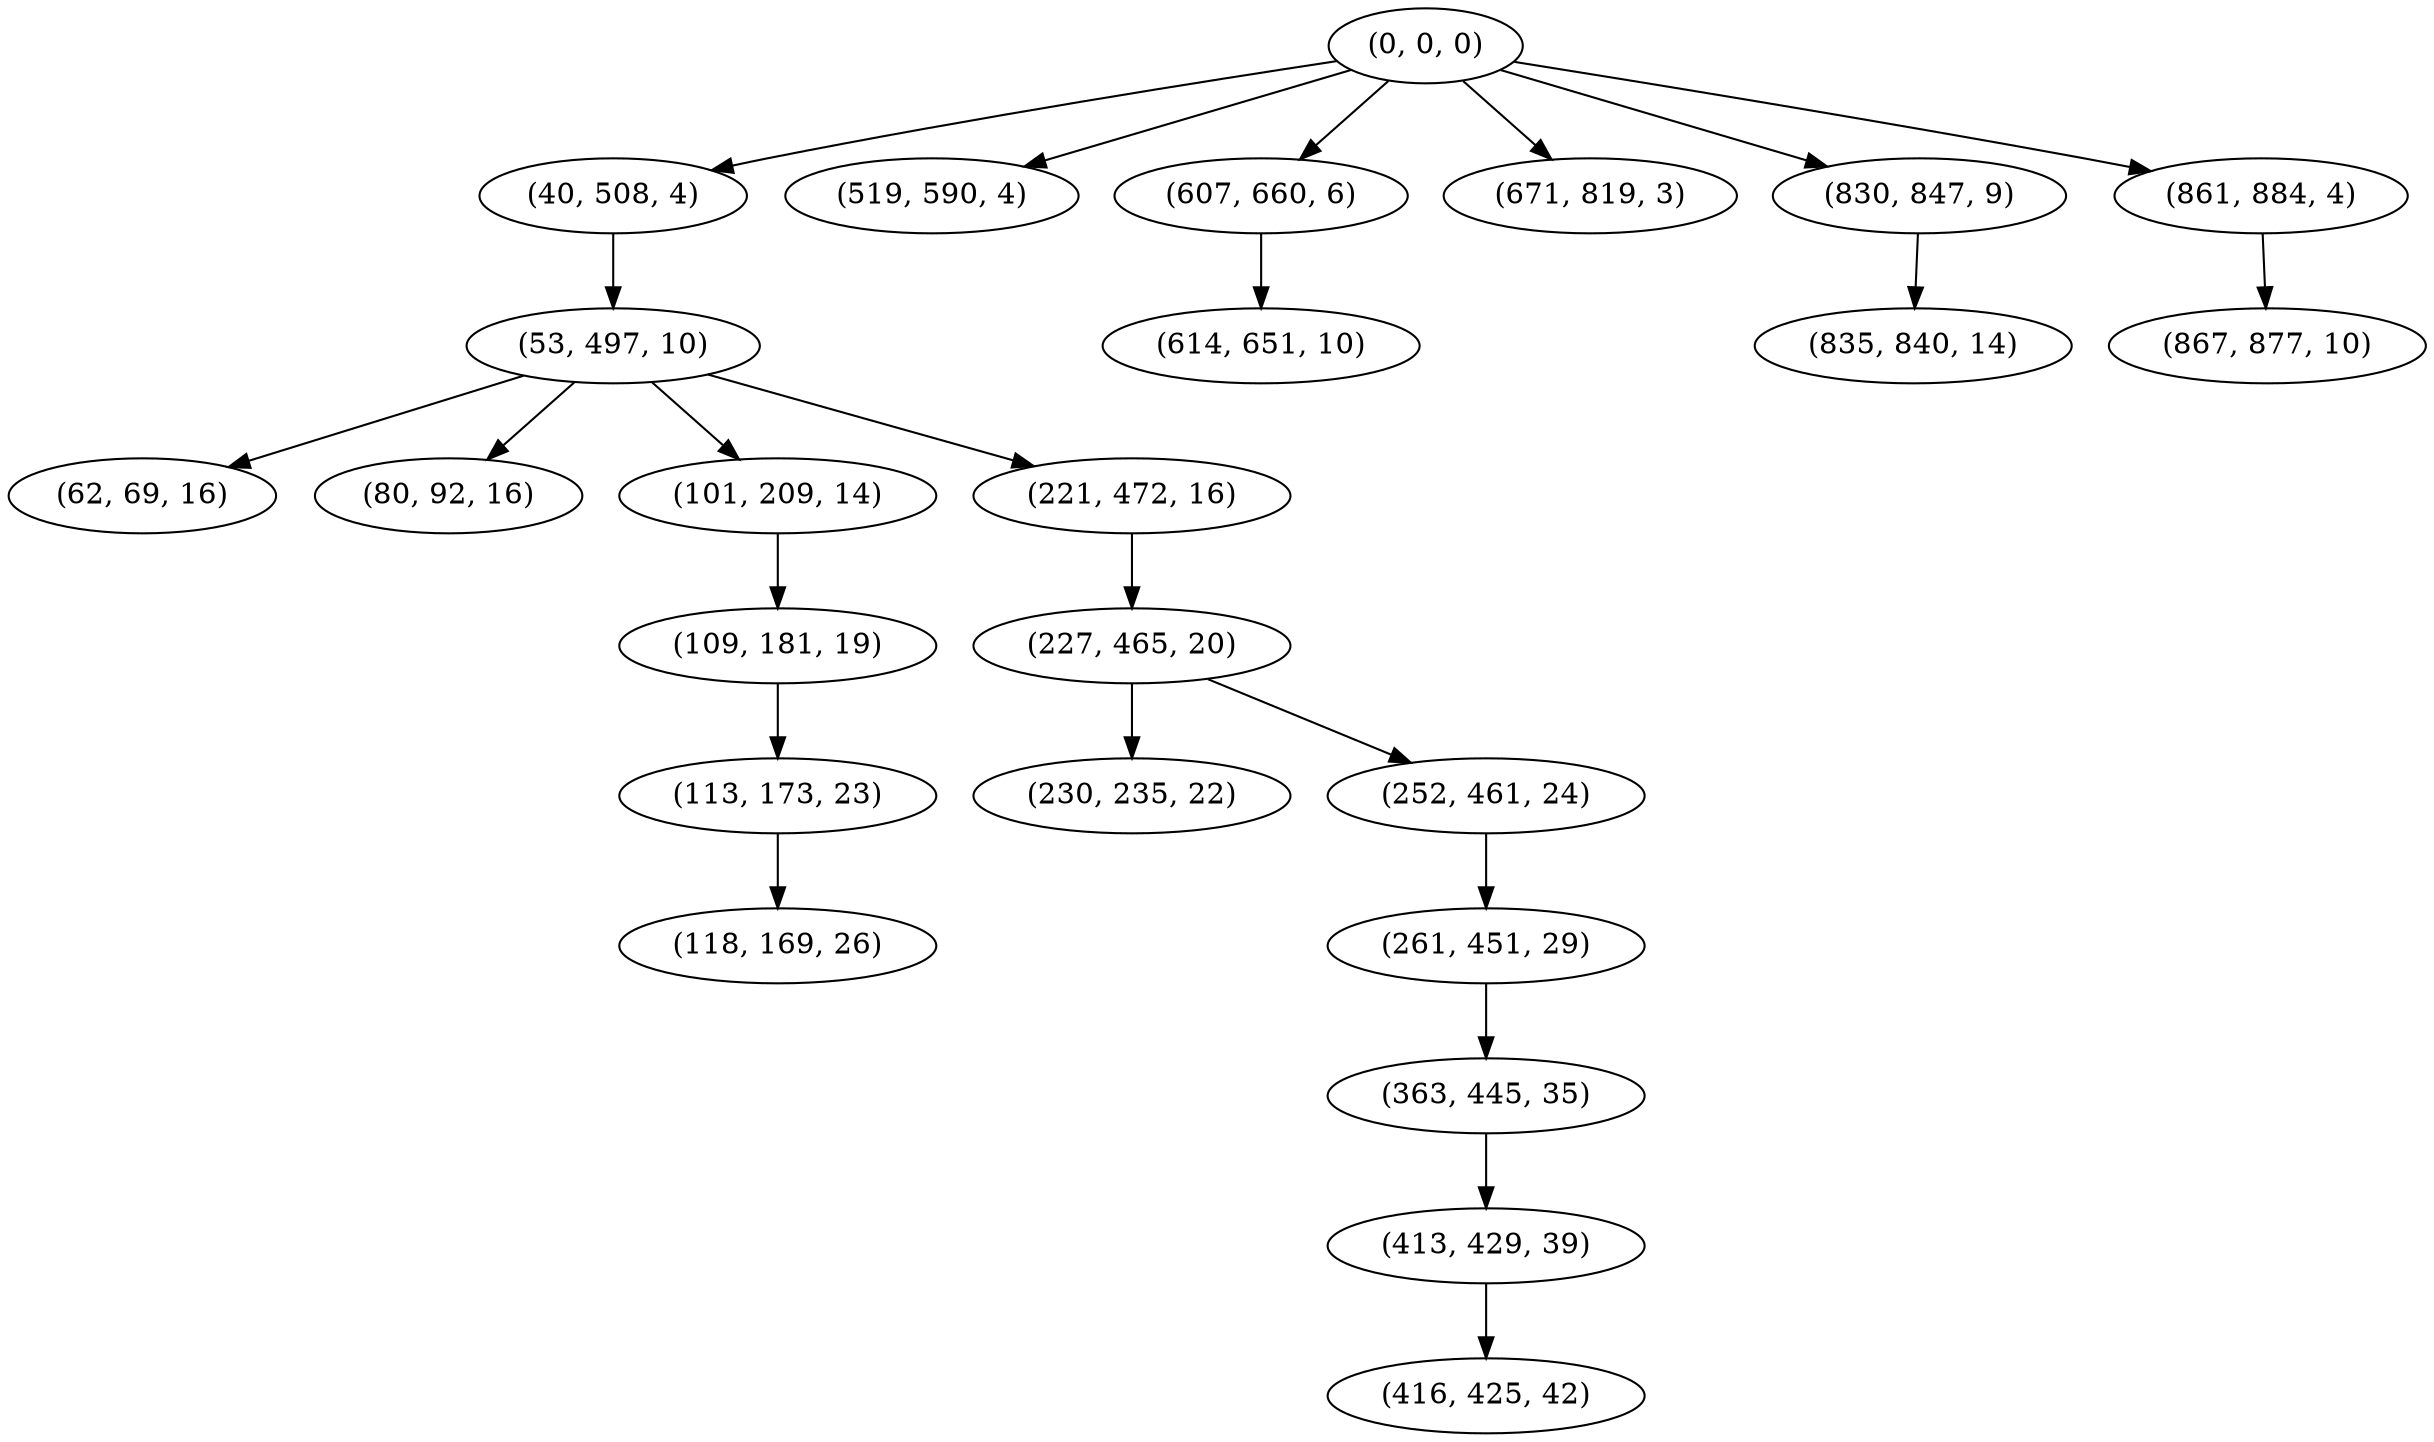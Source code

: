 digraph tree {
    "(0, 0, 0)";
    "(40, 508, 4)";
    "(53, 497, 10)";
    "(62, 69, 16)";
    "(80, 92, 16)";
    "(101, 209, 14)";
    "(109, 181, 19)";
    "(113, 173, 23)";
    "(118, 169, 26)";
    "(221, 472, 16)";
    "(227, 465, 20)";
    "(230, 235, 22)";
    "(252, 461, 24)";
    "(261, 451, 29)";
    "(363, 445, 35)";
    "(413, 429, 39)";
    "(416, 425, 42)";
    "(519, 590, 4)";
    "(607, 660, 6)";
    "(614, 651, 10)";
    "(671, 819, 3)";
    "(830, 847, 9)";
    "(835, 840, 14)";
    "(861, 884, 4)";
    "(867, 877, 10)";
    "(0, 0, 0)" -> "(40, 508, 4)";
    "(0, 0, 0)" -> "(519, 590, 4)";
    "(0, 0, 0)" -> "(607, 660, 6)";
    "(0, 0, 0)" -> "(671, 819, 3)";
    "(0, 0, 0)" -> "(830, 847, 9)";
    "(0, 0, 0)" -> "(861, 884, 4)";
    "(40, 508, 4)" -> "(53, 497, 10)";
    "(53, 497, 10)" -> "(62, 69, 16)";
    "(53, 497, 10)" -> "(80, 92, 16)";
    "(53, 497, 10)" -> "(101, 209, 14)";
    "(53, 497, 10)" -> "(221, 472, 16)";
    "(101, 209, 14)" -> "(109, 181, 19)";
    "(109, 181, 19)" -> "(113, 173, 23)";
    "(113, 173, 23)" -> "(118, 169, 26)";
    "(221, 472, 16)" -> "(227, 465, 20)";
    "(227, 465, 20)" -> "(230, 235, 22)";
    "(227, 465, 20)" -> "(252, 461, 24)";
    "(252, 461, 24)" -> "(261, 451, 29)";
    "(261, 451, 29)" -> "(363, 445, 35)";
    "(363, 445, 35)" -> "(413, 429, 39)";
    "(413, 429, 39)" -> "(416, 425, 42)";
    "(607, 660, 6)" -> "(614, 651, 10)";
    "(830, 847, 9)" -> "(835, 840, 14)";
    "(861, 884, 4)" -> "(867, 877, 10)";
}
